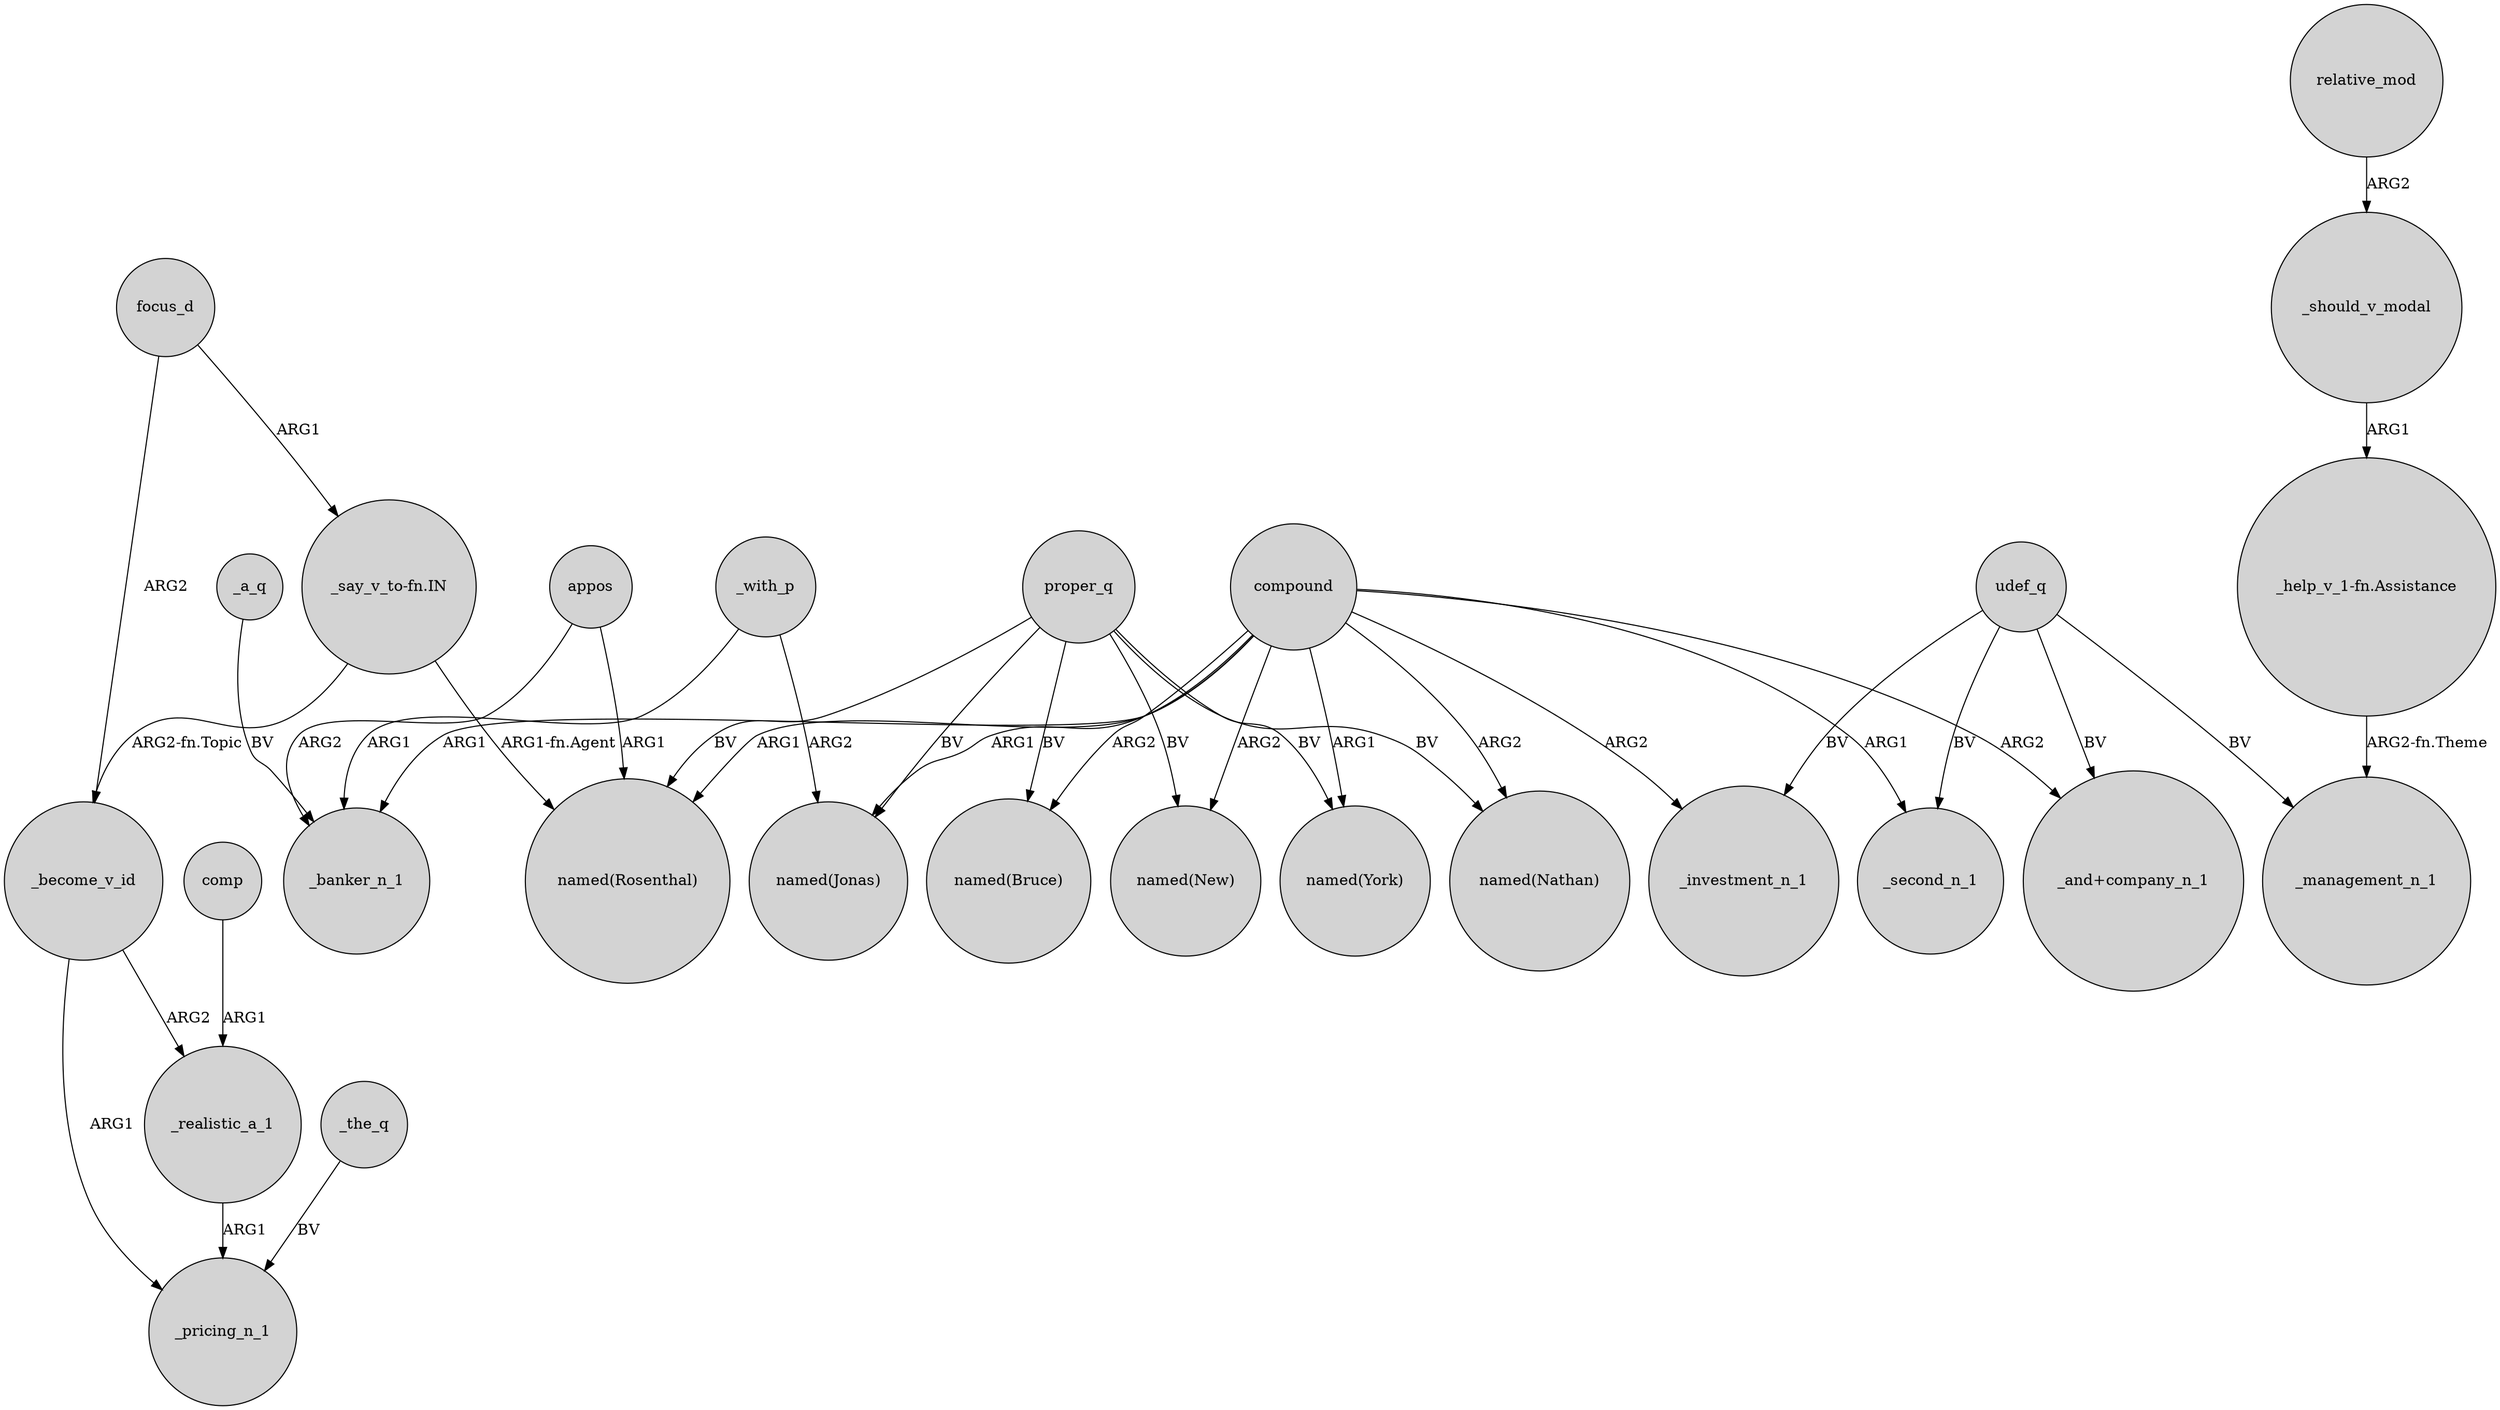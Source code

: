 digraph {
	node [shape=circle style=filled]
	proper_q -> "named(Jonas)" [label=BV]
	compound -> "named(Jonas)" [label=ARG1]
	appos -> "named(Rosenthal)" [label=ARG1]
	compound -> "named(Bruce)" [label=ARG2]
	compound -> "named(New)" [label=ARG2]
	focus_d -> _become_v_id [label=ARG2]
	_with_p -> _banker_n_1 [label=ARG1]
	compound -> "named(Nathan)" [label=ARG2]
	proper_q -> "named(Rosenthal)" [label=BV]
	proper_q -> "named(New)" [label=BV]
	_become_v_id -> _realistic_a_1 [label=ARG2]
	_the_q -> _pricing_n_1 [label=BV]
	"_say_v_to-fn.IN" -> _become_v_id [label="ARG2-fn.Topic"]
	proper_q -> "named(Bruce)" [label=BV]
	compound -> _investment_n_1 [label=ARG2]
	comp -> _realistic_a_1 [label=ARG1]
	udef_q -> _management_n_1 [label=BV]
	compound -> "named(Rosenthal)" [label=ARG1]
	"_help_v_1-fn.Assistance" -> _management_n_1 [label="ARG2-fn.Theme"]
	_realistic_a_1 -> _pricing_n_1 [label=ARG1]
	_with_p -> "named(Jonas)" [label=ARG2]
	proper_q -> "named(Nathan)" [label=BV]
	_a_q -> _banker_n_1 [label=BV]
	_become_v_id -> _pricing_n_1 [label=ARG1]
	compound -> "named(York)" [label=ARG1]
	"_say_v_to-fn.IN" -> "named(Rosenthal)" [label="ARG1-fn.Agent"]
	compound -> "_and+company_n_1" [label=ARG2]
	udef_q -> _second_n_1 [label=BV]
	appos -> _banker_n_1 [label=ARG2]
	relative_mod -> _should_v_modal [label=ARG2]
	_should_v_modal -> "_help_v_1-fn.Assistance" [label=ARG1]
	compound -> _banker_n_1 [label=ARG1]
	udef_q -> _investment_n_1 [label=BV]
	udef_q -> "_and+company_n_1" [label=BV]
	compound -> _second_n_1 [label=ARG1]
	proper_q -> "named(York)" [label=BV]
	focus_d -> "_say_v_to-fn.IN" [label=ARG1]
}
